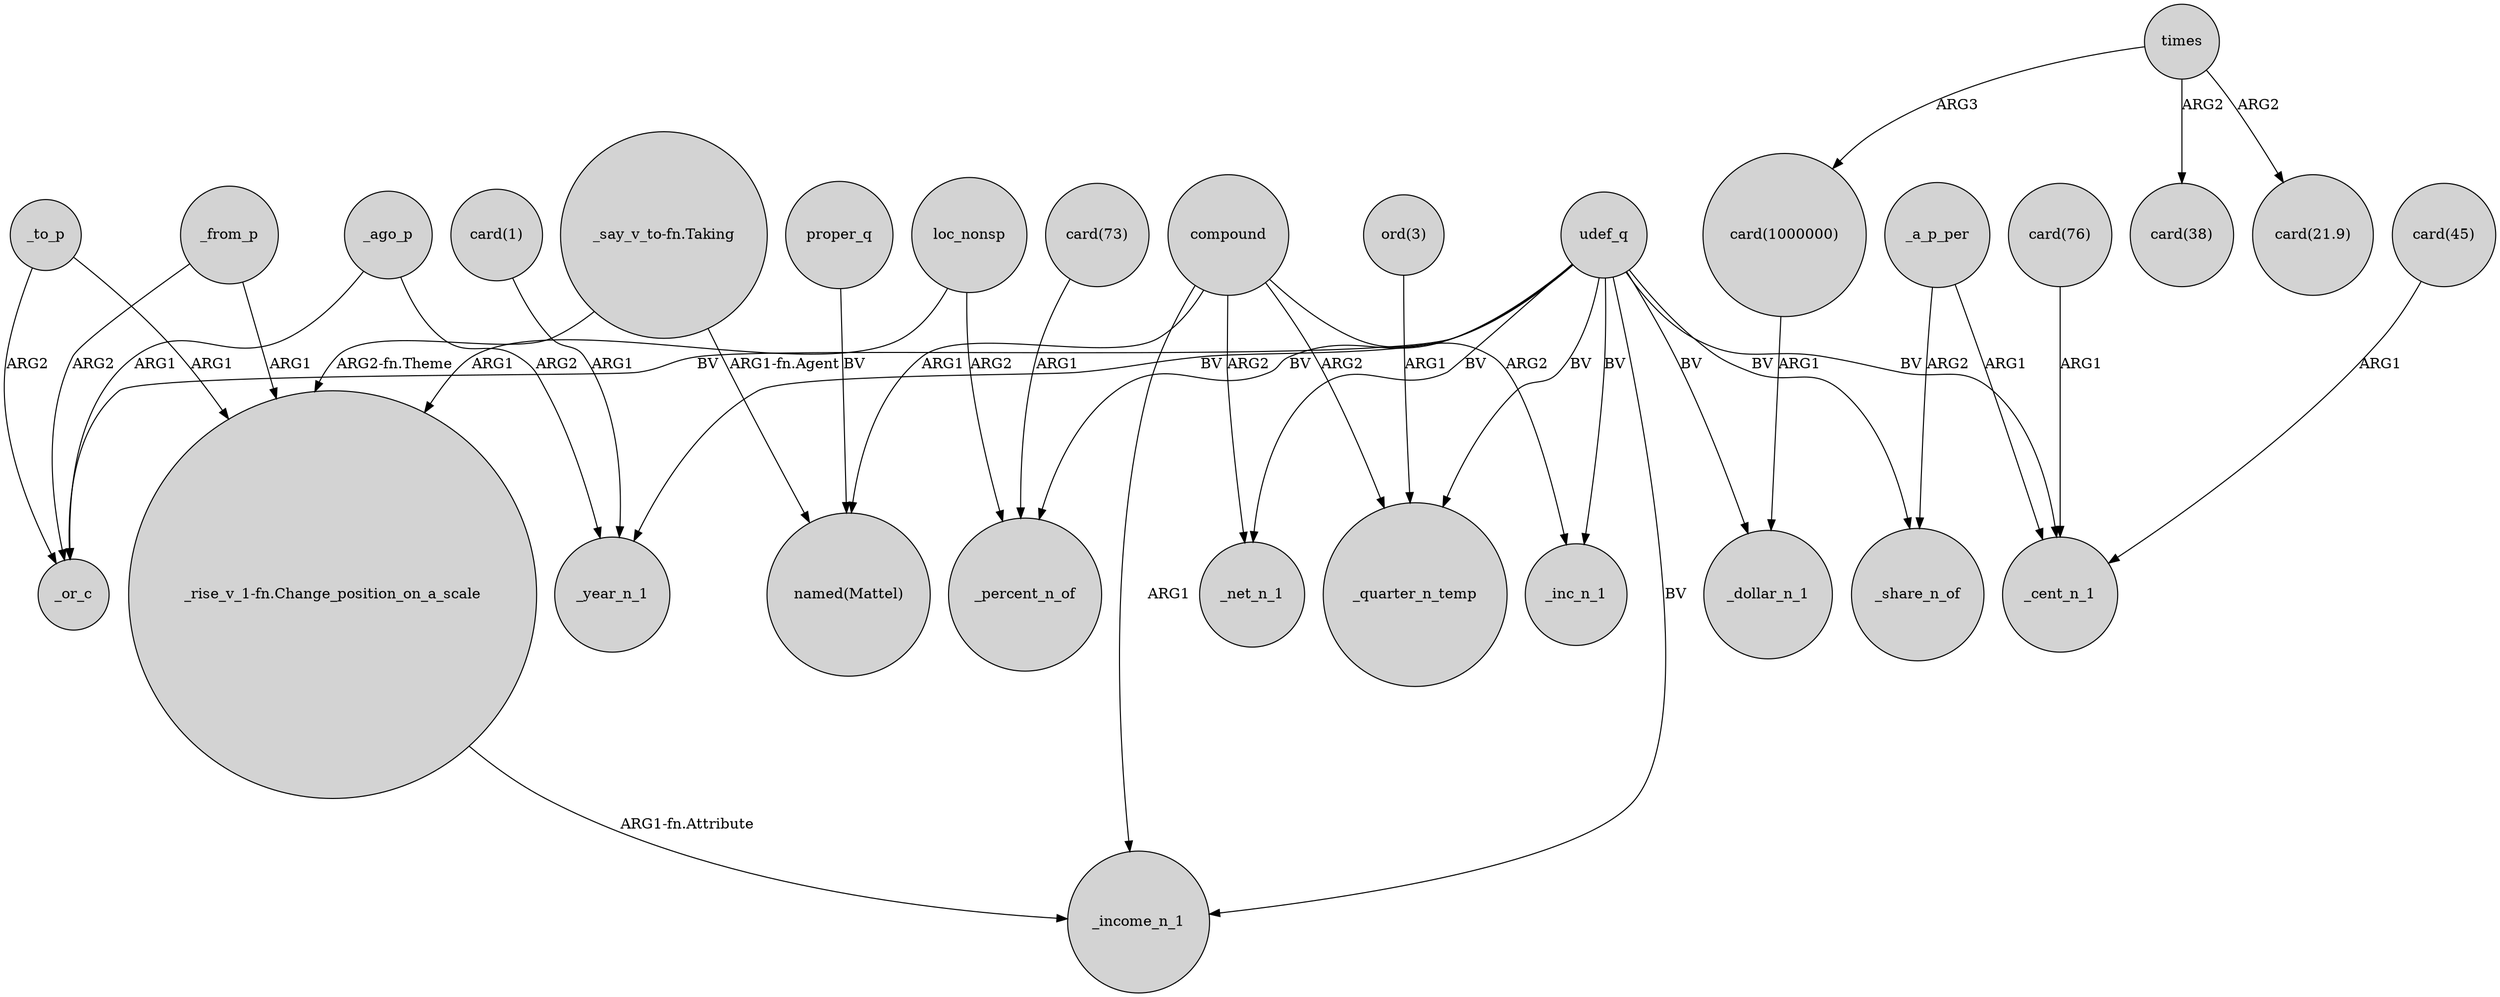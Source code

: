 digraph {
	node [shape=circle style=filled]
	"_say_v_to-fn.Taking" -> "_rise_v_1-fn.Change_position_on_a_scale" [label="ARG2-fn.Theme"]
	_to_p -> _or_c [label=ARG2]
	compound -> _net_n_1 [label=ARG2]
	"ord(3)" -> _quarter_n_temp [label=ARG1]
	times -> "card(38)" [label=ARG2]
	_a_p_per -> _cent_n_1 [label=ARG1]
	"card(76)" -> _cent_n_1 [label=ARG1]
	"card(1)" -> _year_n_1 [label=ARG1]
	"_rise_v_1-fn.Change_position_on_a_scale" -> _income_n_1 [label="ARG1-fn.Attribute"]
	times -> "card(21.9)" [label=ARG2]
	_to_p -> "_rise_v_1-fn.Change_position_on_a_scale" [label=ARG1]
	udef_q -> _income_n_1 [label=BV]
	"card(73)" -> _percent_n_of [label=ARG1]
	loc_nonsp -> "_rise_v_1-fn.Change_position_on_a_scale" [label=ARG1]
	times -> "card(1000000)" [label=ARG3]
	proper_q -> "named(Mattel)" [label=BV]
	udef_q -> _cent_n_1 [label=BV]
	udef_q -> _or_c [label=BV]
	udef_q -> _inc_n_1 [label=BV]
	compound -> _inc_n_1 [label=ARG2]
	compound -> _income_n_1 [label=ARG1]
	compound -> _quarter_n_temp [label=ARG2]
	_a_p_per -> _share_n_of [label=ARG2]
	compound -> "named(Mattel)" [label=ARG1]
	udef_q -> _percent_n_of [label=BV]
	udef_q -> _share_n_of [label=BV]
	udef_q -> _net_n_1 [label=BV]
	udef_q -> _dollar_n_1 [label=BV]
	"card(1000000)" -> _dollar_n_1 [label=ARG1]
	_from_p -> _or_c [label=ARG2]
	"_say_v_to-fn.Taking" -> "named(Mattel)" [label="ARG1-fn.Agent"]
	udef_q -> _quarter_n_temp [label=BV]
	_ago_p -> _year_n_1 [label=ARG2]
	udef_q -> _year_n_1 [label=BV]
	_ago_p -> _or_c [label=ARG1]
	"card(45)" -> _cent_n_1 [label=ARG1]
	_from_p -> "_rise_v_1-fn.Change_position_on_a_scale" [label=ARG1]
	loc_nonsp -> _percent_n_of [label=ARG2]
}
